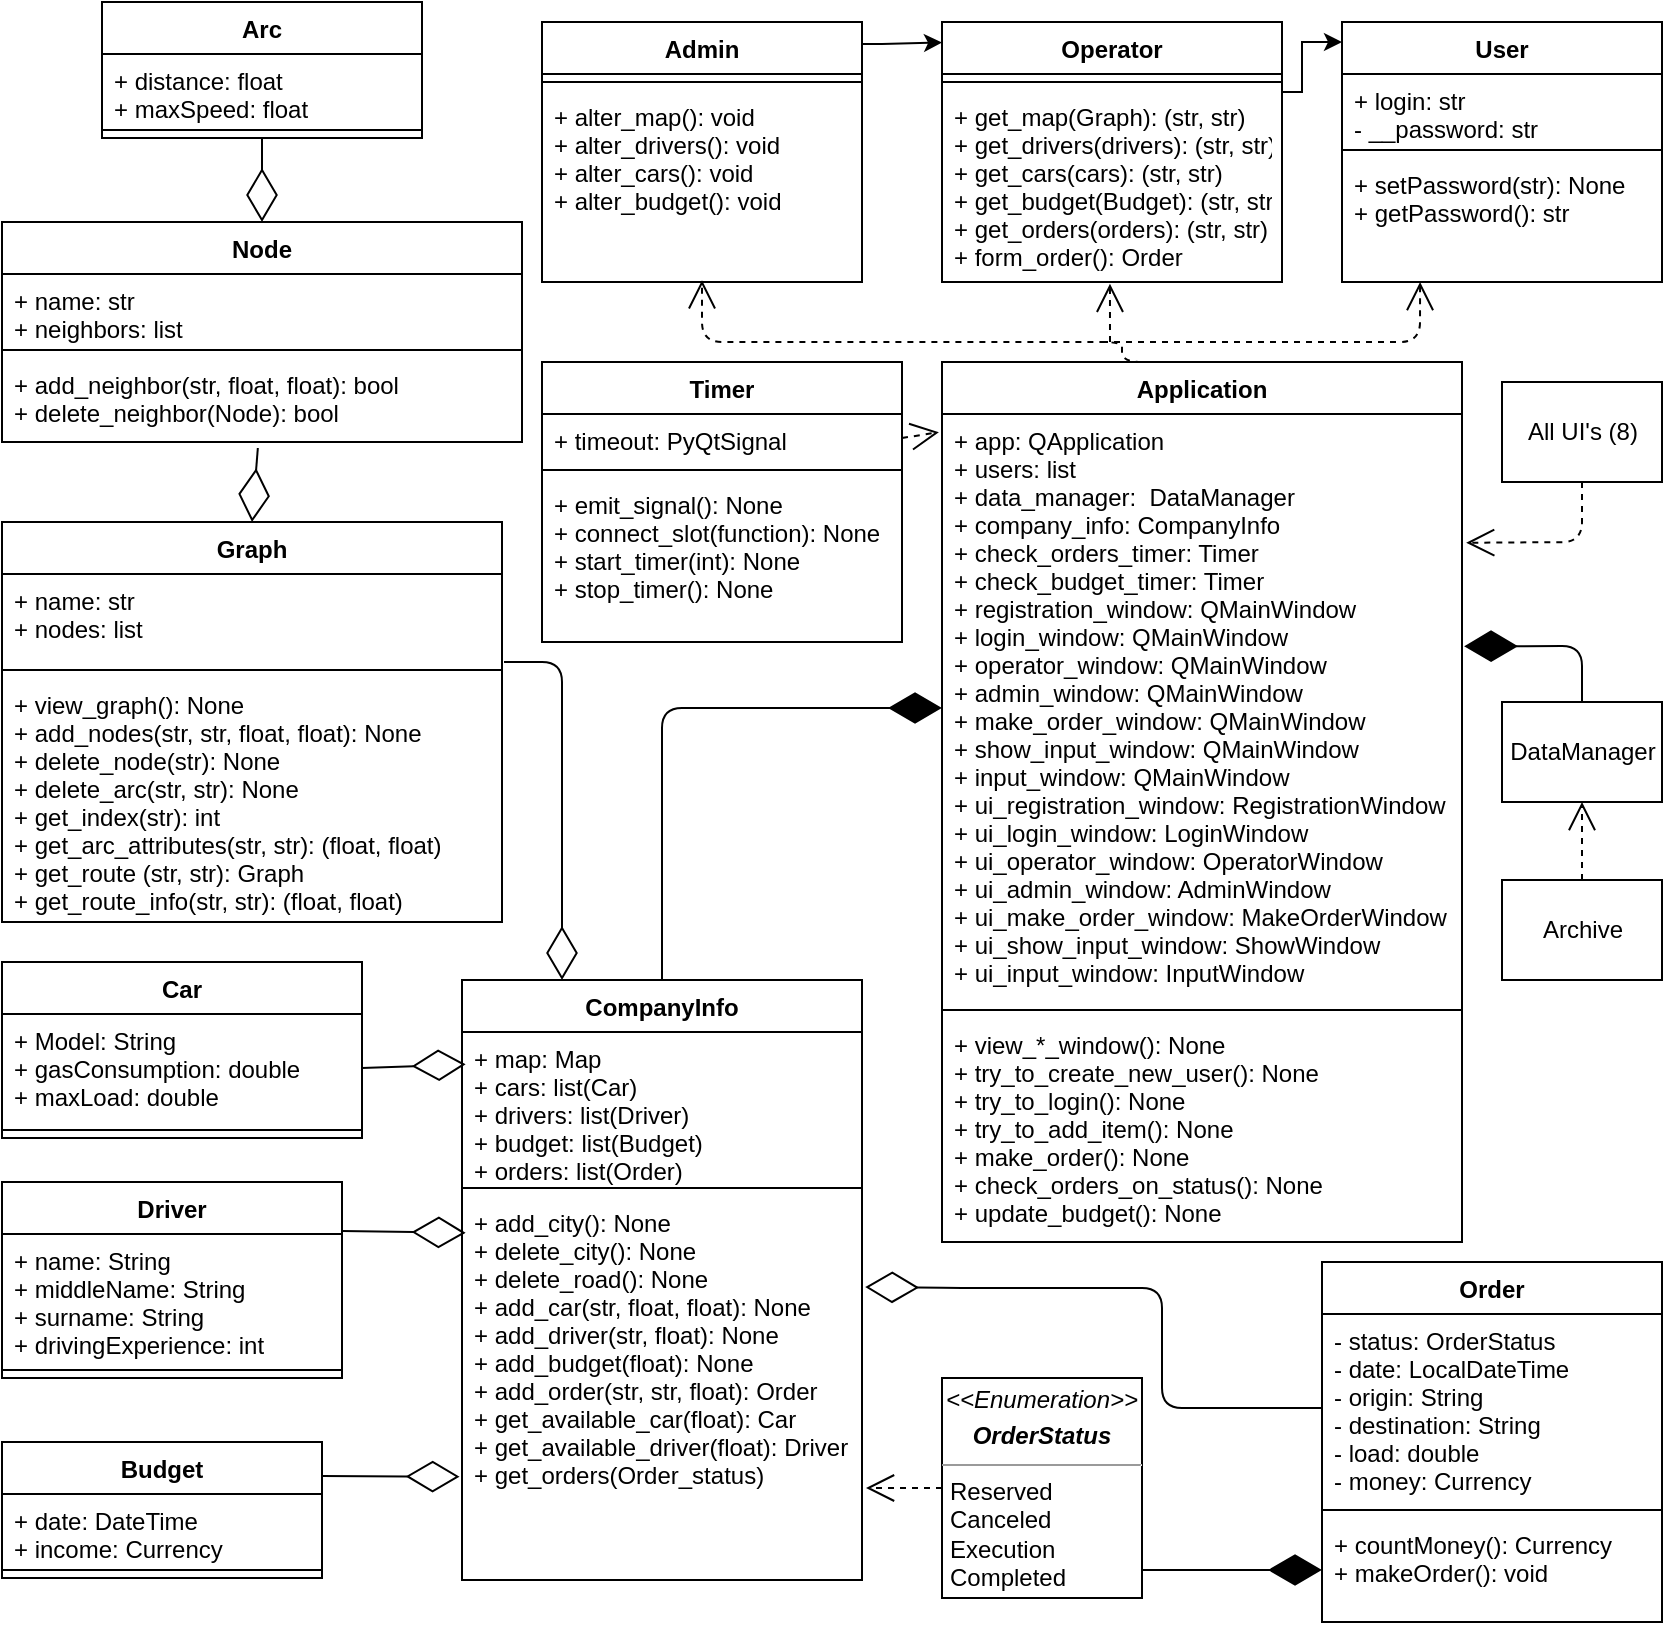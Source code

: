 <mxfile version="13.7.3" type="device"><diagram id="zYG29IwSG3MTXSyZBGcz" name="Page-1"><mxGraphModel dx="1172" dy="601" grid="1" gridSize="10" guides="1" tooltips="1" connect="1" arrows="1" fold="1" page="1" pageScale="1" pageWidth="850" pageHeight="1100" math="0" shadow="0"><root><mxCell id="0"/><mxCell id="1" parent="0"/><mxCell id="arPJI9DO2cbW_TOHwRf3-25" value="" style="endArrow=diamondThin;endFill=0;endSize=24;html=1;entryX=0.5;entryY=0;entryDx=0;entryDy=0;exitX=0.5;exitY=1;exitDx=0;exitDy=0;" parent="1" source="arPJI9DO2cbW_TOHwRf3-1" target="arPJI9DO2cbW_TOHwRf3-5" edge="1"><mxGeometry width="160" relative="1" as="geometry"><mxPoint x="129.04" y="140" as="sourcePoint"/><mxPoint x="500" y="280" as="targetPoint"/></mxGeometry></mxCell><mxCell id="arPJI9DO2cbW_TOHwRf3-28" value="" style="endArrow=diamondThin;endFill=0;endSize=24;html=1;entryX=0.5;entryY=0;entryDx=0;entryDy=0;exitX=0.492;exitY=1.071;exitDx=0;exitDy=0;exitPerimeter=0;" parent="1" source="arPJI9DO2cbW_TOHwRf3-8" target="arPJI9DO2cbW_TOHwRf3-17" edge="1"><mxGeometry width="160" relative="1" as="geometry"><mxPoint x="230" y="380" as="sourcePoint"/><mxPoint x="170" y="210" as="targetPoint"/></mxGeometry></mxCell><mxCell id="arPJI9DO2cbW_TOHwRf3-5" value="Node" style="swimlane;fontStyle=1;align=center;verticalAlign=top;childLayout=stackLayout;horizontal=1;startSize=26;horizontalStack=0;resizeParent=1;resizeParentMax=0;resizeLast=0;collapsible=1;marginBottom=0;" parent="1" vertex="1"><mxGeometry x="10" y="110" width="260" height="110" as="geometry"><mxRectangle x="80" y="210" width="60" height="26" as="alternateBounds"/></mxGeometry></mxCell><mxCell id="arPJI9DO2cbW_TOHwRf3-6" value="+ name: str&#10;+ neighbors: list" style="text;strokeColor=none;fillColor=none;align=left;verticalAlign=top;spacingLeft=4;spacingRight=4;overflow=hidden;rotatable=0;points=[[0,0.5],[1,0.5]];portConstraint=eastwest;" parent="arPJI9DO2cbW_TOHwRf3-5" vertex="1"><mxGeometry y="26" width="260" height="34" as="geometry"/></mxCell><mxCell id="arPJI9DO2cbW_TOHwRf3-7" value="" style="line;strokeWidth=1;fillColor=none;align=left;verticalAlign=middle;spacingTop=-1;spacingLeft=3;spacingRight=3;rotatable=0;labelPosition=right;points=[];portConstraint=eastwest;" parent="arPJI9DO2cbW_TOHwRf3-5" vertex="1"><mxGeometry y="60" width="260" height="8" as="geometry"/></mxCell><mxCell id="arPJI9DO2cbW_TOHwRf3-8" value="+ add_neighbor(str, float, float): bool&#10;+ delete_neighbor(Node): bool" style="text;strokeColor=none;fillColor=none;align=left;verticalAlign=top;spacingLeft=4;spacingRight=4;overflow=hidden;rotatable=0;points=[[0,0.5],[1,0.5]];portConstraint=eastwest;" parent="arPJI9DO2cbW_TOHwRf3-5" vertex="1"><mxGeometry y="68" width="260" height="42" as="geometry"/></mxCell><mxCell id="arPJI9DO2cbW_TOHwRf3-1" value="Arc" style="swimlane;fontStyle=1;align=center;verticalAlign=top;childLayout=stackLayout;horizontal=1;startSize=26;horizontalStack=0;resizeParent=1;resizeParentMax=0;resizeLast=0;collapsible=1;marginBottom=0;" parent="1" vertex="1"><mxGeometry x="60" width="160" height="68" as="geometry"><mxRectangle x="50" width="60" height="26" as="alternateBounds"/></mxGeometry></mxCell><mxCell id="arPJI9DO2cbW_TOHwRf3-2" value="+ distance: float&#10;+ maxSpeed: float&#10;" style="text;strokeColor=none;fillColor=none;align=left;verticalAlign=top;spacingLeft=4;spacingRight=4;overflow=hidden;rotatable=0;points=[[0,0.5],[1,0.5]];portConstraint=eastwest;" parent="arPJI9DO2cbW_TOHwRf3-1" vertex="1"><mxGeometry y="26" width="160" height="34" as="geometry"/></mxCell><mxCell id="arPJI9DO2cbW_TOHwRf3-3" value="" style="line;strokeWidth=1;fillColor=none;align=left;verticalAlign=middle;spacingTop=-1;spacingLeft=3;spacingRight=3;rotatable=0;labelPosition=right;points=[];portConstraint=eastwest;" parent="arPJI9DO2cbW_TOHwRf3-1" vertex="1"><mxGeometry y="60" width="160" height="8" as="geometry"/></mxCell><mxCell id="arPJI9DO2cbW_TOHwRf3-17" value="Graph" style="swimlane;fontStyle=1;align=center;verticalAlign=top;childLayout=stackLayout;horizontal=1;startSize=26;horizontalStack=0;resizeParent=1;resizeParentMax=0;resizeLast=0;collapsible=1;marginBottom=0;" parent="1" vertex="1"><mxGeometry x="10" y="260" width="250" height="200" as="geometry"/></mxCell><mxCell id="arPJI9DO2cbW_TOHwRf3-18" value="+ name: str&#10;+ nodes: list&#10;" style="text;strokeColor=none;fillColor=none;align=left;verticalAlign=top;spacingLeft=4;spacingRight=4;overflow=hidden;rotatable=0;points=[[0,0.5],[1,0.5]];portConstraint=eastwest;" parent="arPJI9DO2cbW_TOHwRf3-17" vertex="1"><mxGeometry y="26" width="250" height="44" as="geometry"/></mxCell><mxCell id="arPJI9DO2cbW_TOHwRf3-19" value="" style="line;strokeWidth=1;fillColor=none;align=left;verticalAlign=middle;spacingTop=-1;spacingLeft=3;spacingRight=3;rotatable=0;labelPosition=right;points=[];portConstraint=eastwest;" parent="arPJI9DO2cbW_TOHwRf3-17" vertex="1"><mxGeometry y="70" width="250" height="8" as="geometry"/></mxCell><mxCell id="arPJI9DO2cbW_TOHwRf3-20" value="+ view_graph(): None&#10;+ add_nodes(str, str, float, float): None&#10;+ delete_node(str): None&#10;+ delete_arc(str, str): None&#10;+ get_index(str): int&#10;+ get_arc_attributes(str, str): (float, float)&#10;+ get_route (str, str): Graph&#10;+ get_route_info(str, str): (float, float)&#10;" style="text;strokeColor=none;fillColor=none;align=left;verticalAlign=top;spacingLeft=4;spacingRight=4;overflow=hidden;rotatable=0;points=[[0,0.5],[1,0.5]];portConstraint=eastwest;" parent="arPJI9DO2cbW_TOHwRf3-17" vertex="1"><mxGeometry y="78" width="250" height="122" as="geometry"/></mxCell><mxCell id="_fgMp1XYWvttCRDqcN4R-23" value="Application" style="swimlane;fontStyle=1;align=center;verticalAlign=top;childLayout=stackLayout;horizontal=1;startSize=26;horizontalStack=0;resizeParent=1;resizeParentMax=0;resizeLast=0;collapsible=1;marginBottom=0;" parent="1" vertex="1"><mxGeometry x="480" y="180" width="260" height="440" as="geometry"/></mxCell><mxCell id="_fgMp1XYWvttCRDqcN4R-24" value="+ app: QApplication&#10;+ users: list&#10;+ data_manager:  DataManager&#10;+ company_info: CompanyInfo&#10;+ check_orders_timer: Timer&#10;+ check_budget_timer: Timer&#10;+ registration_window: QMainWindow&#10;+ login_window: QMainWindow&#10;+ operator_window: QMainWindow&#10;+ admin_window: QMainWindow&#10;+ make_order_window: QMainWindow&#10;+ show_input_window: QMainWindow&#10;+ input_window: QMainWindow&#10;+ ui_registration_window: RegistrationWindow&#10;+ ui_login_window: LoginWindow&#10;+ ui_operator_window: OperatorWindow&#10;+ ui_admin_window: AdminWindow&#10;+ ui_make_order_window: MakeOrderWindow&#10;+ ui_show_input_window: ShowWindow&#10;+ ui_input_window: InputWindow" style="text;strokeColor=none;fillColor=none;align=left;verticalAlign=top;spacingLeft=4;spacingRight=4;overflow=hidden;rotatable=0;points=[[0,0.5],[1,0.5]];portConstraint=eastwest;" parent="_fgMp1XYWvttCRDqcN4R-23" vertex="1"><mxGeometry y="26" width="260" height="294" as="geometry"/></mxCell><mxCell id="_fgMp1XYWvttCRDqcN4R-25" value="" style="line;strokeWidth=1;fillColor=none;align=left;verticalAlign=middle;spacingTop=-1;spacingLeft=3;spacingRight=3;rotatable=0;labelPosition=right;points=[];portConstraint=eastwest;" parent="_fgMp1XYWvttCRDqcN4R-23" vertex="1"><mxGeometry y="320" width="260" height="8" as="geometry"/></mxCell><mxCell id="_fgMp1XYWvttCRDqcN4R-26" value="+ view_*_window(): None&#10;+ try_to_create_new_user(): None&#10;+ try_to_login(): None&#10;+ try_to_add_item(): None&#10;+ make_order(): None&#10;+ check_orders_on_status(): None&#10;+ update_budget(): None" style="text;strokeColor=none;fillColor=none;align=left;verticalAlign=top;spacingLeft=4;spacingRight=4;overflow=hidden;rotatable=0;points=[[0,0.5],[1,0.5]];portConstraint=eastwest;" parent="_fgMp1XYWvttCRDqcN4R-23" vertex="1"><mxGeometry y="328" width="260" height="112" as="geometry"/></mxCell><mxCell id="arPJI9DO2cbW_TOHwRf3-77" value="&lt;p style=&quot;margin: 0px ; margin-top: 4px ; text-align: center&quot;&gt;&lt;i&gt;&amp;lt;&amp;lt;Enumeration&amp;gt;&amp;gt;&lt;/i&gt;&lt;br&gt;&lt;/p&gt;&lt;p style=&quot;margin: 0px ; margin-top: 4px ; text-align: center&quot;&gt;&lt;b&gt;&lt;i&gt;OrderStatus&lt;/i&gt;&lt;/b&gt;&lt;/p&gt;&lt;hr size=&quot;1&quot;&gt;&lt;p style=&quot;margin: 0px ; margin-left: 4px&quot;&gt;Reserved&lt;/p&gt;&lt;p style=&quot;margin: 0px ; margin-left: 4px&quot;&gt;Canceled&lt;/p&gt;&lt;p style=&quot;margin: 0px ; margin-left: 4px&quot;&gt;Execution&lt;/p&gt;&lt;p style=&quot;margin: 0px ; margin-left: 4px&quot;&gt;Completed&lt;/p&gt;" style="verticalAlign=top;align=left;overflow=fill;fontSize=12;fontFamily=Helvetica;html=1;" parent="1" vertex="1"><mxGeometry x="480" y="688" width="100" height="110" as="geometry"/></mxCell><mxCell id="arPJI9DO2cbW_TOHwRf3-87" value="" style="endArrow=diamondThin;endFill=1;endSize=24;html=1;entryX=0;entryY=0.5;entryDx=0;entryDy=0;" parent="1" target="arPJI9DO2cbW_TOHwRf3-81" edge="1"><mxGeometry width="160" relative="1" as="geometry"><mxPoint x="580" y="784" as="sourcePoint"/><mxPoint x="780" y="750" as="targetPoint"/><Array as="points"/></mxGeometry></mxCell><mxCell id="xHrTFrJ5D4uUesAbxYRr-3" value="User" style="swimlane;fontStyle=1;align=center;verticalAlign=top;childLayout=stackLayout;horizontal=1;startSize=26;horizontalStack=0;resizeParent=1;resizeParentMax=0;resizeLast=0;collapsible=1;marginBottom=0;" parent="1" vertex="1"><mxGeometry x="680" y="10" width="160" height="130" as="geometry"/></mxCell><mxCell id="xHrTFrJ5D4uUesAbxYRr-4" value="+ login: str&#10;- __password: str&#10;" style="text;strokeColor=none;fillColor=none;align=left;verticalAlign=top;spacingLeft=4;spacingRight=4;overflow=hidden;rotatable=0;points=[[0,0.5],[1,0.5]];portConstraint=eastwest;" parent="xHrTFrJ5D4uUesAbxYRr-3" vertex="1"><mxGeometry y="26" width="160" height="34" as="geometry"/></mxCell><mxCell id="xHrTFrJ5D4uUesAbxYRr-5" value="" style="line;strokeWidth=1;fillColor=none;align=left;verticalAlign=middle;spacingTop=-1;spacingLeft=3;spacingRight=3;rotatable=0;labelPosition=right;points=[];portConstraint=eastwest;" parent="xHrTFrJ5D4uUesAbxYRr-3" vertex="1"><mxGeometry y="60" width="160" height="8" as="geometry"/></mxCell><mxCell id="xHrTFrJ5D4uUesAbxYRr-6" value="+ setPassword(str): None&#10;+ getPassword(): str" style="text;strokeColor=none;fillColor=none;align=left;verticalAlign=top;spacingLeft=4;spacingRight=4;overflow=hidden;rotatable=0;points=[[0,0.5],[1,0.5]];portConstraint=eastwest;" parent="xHrTFrJ5D4uUesAbxYRr-3" vertex="1"><mxGeometry y="68" width="160" height="62" as="geometry"/></mxCell><mxCell id="arPJI9DO2cbW_TOHwRf3-43" value="Operator" style="swimlane;fontStyle=1;align=center;verticalAlign=top;childLayout=stackLayout;horizontal=1;startSize=26;horizontalStack=0;resizeParent=1;resizeParentMax=0;resizeLast=0;collapsible=1;marginBottom=0;" parent="1" vertex="1"><mxGeometry x="480" y="10" width="170" height="130" as="geometry"/></mxCell><mxCell id="arPJI9DO2cbW_TOHwRf3-45" value="" style="line;strokeWidth=1;fillColor=none;align=left;verticalAlign=middle;spacingTop=-1;spacingLeft=3;spacingRight=3;rotatable=0;labelPosition=right;points=[];portConstraint=eastwest;" parent="arPJI9DO2cbW_TOHwRf3-43" vertex="1"><mxGeometry y="26" width="170" height="8" as="geometry"/></mxCell><mxCell id="arPJI9DO2cbW_TOHwRf3-46" value="+ get_map(Graph): (str, str)&#10;+ get_drivers(drivers): (str, str)&#10;+ get_cars(cars): (str, str)&#10;+ get_budget(Budget): (str, str)&#10;+ get_orders(orders): (str, str)&#10;+ form_order(): Order&#10;" style="text;strokeColor=none;fillColor=none;align=left;verticalAlign=top;spacingLeft=4;spacingRight=4;overflow=hidden;rotatable=0;points=[[0,0.5],[1,0.5]];portConstraint=eastwest;" parent="arPJI9DO2cbW_TOHwRf3-43" vertex="1"><mxGeometry y="34" width="170" height="96" as="geometry"/></mxCell><mxCell id="arPJI9DO2cbW_TOHwRf3-47" value="Admin" style="swimlane;fontStyle=1;align=center;verticalAlign=top;childLayout=stackLayout;horizontal=1;startSize=26;horizontalStack=0;resizeParent=1;resizeParentMax=0;resizeLast=0;collapsible=1;marginBottom=0;" parent="1" vertex="1"><mxGeometry x="280" y="10" width="160" height="130" as="geometry"/></mxCell><mxCell id="arPJI9DO2cbW_TOHwRf3-49" value="" style="line;strokeWidth=1;fillColor=none;align=left;verticalAlign=middle;spacingTop=-1;spacingLeft=3;spacingRight=3;rotatable=0;labelPosition=right;points=[];portConstraint=eastwest;" parent="arPJI9DO2cbW_TOHwRf3-47" vertex="1"><mxGeometry y="26" width="160" height="8" as="geometry"/></mxCell><mxCell id="arPJI9DO2cbW_TOHwRf3-50" value="+ alter_map(): void&#10;+ alter_drivers(): void&#10;+ alter_cars(): void&#10;+ alter_budget(): void&#10;" style="text;strokeColor=none;fillColor=none;align=left;verticalAlign=top;spacingLeft=4;spacingRight=4;overflow=hidden;rotatable=0;points=[[0,0.5],[1,0.5]];portConstraint=eastwest;" parent="arPJI9DO2cbW_TOHwRf3-47" vertex="1"><mxGeometry y="34" width="160" height="96" as="geometry"/></mxCell><mxCell id="xHrTFrJ5D4uUesAbxYRr-1" value="" style="endArrow=diamondThin;endFill=0;endSize=24;html=1;exitX=0;exitY=0.5;exitDx=0;exitDy=0;entryX=1.008;entryY=0.237;entryDx=0;entryDy=0;entryPerimeter=0;" parent="1" source="arPJI9DO2cbW_TOHwRf3-79" target="arPJI9DO2cbW_TOHwRf3-72" edge="1"><mxGeometry width="160" relative="1" as="geometry"><mxPoint x="660" y="830.002" as="sourcePoint"/><mxPoint x="790" y="560" as="targetPoint"/><Array as="points"><mxPoint x="590" y="703"/><mxPoint x="590" y="643"/><mxPoint x="490" y="643"/></Array></mxGeometry></mxCell><mxCell id="xHrTFrJ5D4uUesAbxYRr-2" value="" style="endArrow=diamondThin;endFill=1;endSize=24;html=1;exitX=0.5;exitY=0;exitDx=0;exitDy=0;entryX=0;entryY=0.5;entryDx=0;entryDy=0;" parent="1" source="arPJI9DO2cbW_TOHwRf3-69" edge="1"><mxGeometry width="160" relative="1" as="geometry"><mxPoint x="353.04" y="702.002" as="sourcePoint"/><mxPoint x="480" y="353.0" as="targetPoint"/><Array as="points"><mxPoint x="340" y="353"/></Array></mxGeometry></mxCell><mxCell id="xHrTFrJ5D4uUesAbxYRr-13" style="edgeStyle=orthogonalEdgeStyle;rounded=0;orthogonalLoop=1;jettySize=auto;html=1;exitX=1;exitY=0.25;exitDx=0;exitDy=0;" parent="1" source="arPJI9DO2cbW_TOHwRf3-43" edge="1"><mxGeometry relative="1" as="geometry"><mxPoint x="680" y="20" as="targetPoint"/><Array as="points"><mxPoint x="660" y="45"/><mxPoint x="660" y="20"/></Array><mxPoint x="640" y="20" as="sourcePoint"/></mxGeometry></mxCell><mxCell id="xHrTFrJ5D4uUesAbxYRr-14" style="edgeStyle=orthogonalEdgeStyle;rounded=0;orthogonalLoop=1;jettySize=auto;html=1;entryX=0;entryY=0.079;entryDx=0;entryDy=0;entryPerimeter=0;" parent="1" source="arPJI9DO2cbW_TOHwRf3-47" target="arPJI9DO2cbW_TOHwRf3-43" edge="1"><mxGeometry relative="1" as="geometry"><mxPoint x="470" y="170" as="targetPoint"/><Array as="points"><mxPoint x="450" y="21"/><mxPoint x="450" y="21"/></Array><mxPoint x="340" y="160" as="sourcePoint"/></mxGeometry></mxCell><mxCell id="xHrTFrJ5D4uUesAbxYRr-22" value="" style="endArrow=diamondThin;endFill=0;endSize=24;html=1;entryX=0.25;entryY=0;entryDx=0;entryDy=0;exitX=1.004;exitY=1;exitDx=0;exitDy=0;exitPerimeter=0;" parent="1" source="arPJI9DO2cbW_TOHwRf3-18" target="arPJI9DO2cbW_TOHwRf3-69" edge="1"><mxGeometry width="160" relative="1" as="geometry"><mxPoint x="242" y="377" as="sourcePoint"/><mxPoint x="140" y="380" as="targetPoint"/><Array as="points"><mxPoint x="290" y="330"/></Array></mxGeometry></mxCell><mxCell id="xHrTFrJ5D4uUesAbxYRr-23" value="" style="endArrow=diamondThin;endFill=0;endSize=24;html=1;entryX=0.009;entryY=0.218;entryDx=0;entryDy=0;exitX=1;exitY=0.5;exitDx=0;exitDy=0;entryPerimeter=0;" parent="1" source="arPJI9DO2cbW_TOHwRf3-61" target="arPJI9DO2cbW_TOHwRf3-70" edge="1"><mxGeometry width="160" relative="1" as="geometry"><mxPoint x="200" y="820" as="sourcePoint"/><mxPoint x="370" y="524" as="targetPoint"/><Array as="points"/></mxGeometry></mxCell><mxCell id="xHrTFrJ5D4uUesAbxYRr-24" value="" style="endArrow=diamondThin;endFill=0;endSize=24;html=1;exitX=1;exitY=0.25;exitDx=0;exitDy=0;entryX=0.009;entryY=0.096;entryDx=0;entryDy=0;entryPerimeter=0;" parent="1" source="arPJI9DO2cbW_TOHwRf3-52" target="arPJI9DO2cbW_TOHwRf3-72" edge="1"><mxGeometry width="160" relative="1" as="geometry"><mxPoint x="340" y="820" as="sourcePoint"/><mxPoint x="500" y="820" as="targetPoint"/><Array as="points"/></mxGeometry></mxCell><mxCell id="HMqEzL-CKSnQVxYjDHal-2" value="" style="endArrow=open;endSize=12;dashed=1;html=1;entryX=0.5;entryY=0.991;entryDx=0;entryDy=0;entryPerimeter=0;exitX=0.5;exitY=0;exitDx=0;exitDy=0;" parent="1" source="_fgMp1XYWvttCRDqcN4R-23" target="arPJI9DO2cbW_TOHwRf3-50" edge="1"><mxGeometry width="160" relative="1" as="geometry"><mxPoint x="610" y="180" as="sourcePoint"/><mxPoint x="500" y="320" as="targetPoint"/><Array as="points"><mxPoint x="570" y="180"/><mxPoint x="570" y="170"/><mxPoint x="360" y="170"/></Array></mxGeometry></mxCell><mxCell id="HMqEzL-CKSnQVxYjDHal-3" value="" style="endArrow=open;endSize=12;dashed=1;html=1;entryX=0.494;entryY=1.009;entryDx=0;entryDy=0;entryPerimeter=0;" parent="1" target="arPJI9DO2cbW_TOHwRf3-46" edge="1"><mxGeometry width="160" relative="1" as="geometry"><mxPoint x="564" y="170" as="sourcePoint"/><mxPoint x="370" y="159.046" as="targetPoint"/><Array as="points"/></mxGeometry></mxCell><mxCell id="HMqEzL-CKSnQVxYjDHal-4" value="" style="endArrow=open;endSize=12;dashed=1;html=1;entryX=0.244;entryY=1;entryDx=0;entryDy=0;entryPerimeter=0;" parent="1" target="xHrTFrJ5D4uUesAbxYRr-6" edge="1"><mxGeometry width="160" relative="1" as="geometry"><mxPoint x="560" y="170" as="sourcePoint"/><mxPoint x="569.04" y="160.954" as="targetPoint"/><Array as="points"><mxPoint x="719" y="170"/></Array></mxGeometry></mxCell><mxCell id="HMqEzL-CKSnQVxYjDHal-5" value="" style="endArrow=diamondThin;endFill=0;endSize=24;html=1;exitX=1;exitY=0.25;exitDx=0;exitDy=0;entryX=-0.006;entryY=0.731;entryDx=0;entryDy=0;entryPerimeter=0;" parent="1" source="arPJI9DO2cbW_TOHwRf3-91" target="arPJI9DO2cbW_TOHwRf3-72" edge="1"><mxGeometry width="160" relative="1" as="geometry"><mxPoint x="225" y="888" as="sourcePoint"/><mxPoint x="368.01" y="677.008" as="targetPoint"/><Array as="points"/></mxGeometry></mxCell><mxCell id="_fgMp1XYWvttCRDqcN4R-11" value="" style="endArrow=open;endSize=12;dashed=1;html=1;entryX=-0.006;entryY=0.031;entryDx=0;entryDy=0;entryPerimeter=0;exitX=1;exitY=0.5;exitDx=0;exitDy=0;" parent="1" source="_fgMp1XYWvttCRDqcN4R-7" edge="1"><mxGeometry width="160" relative="1" as="geometry"><mxPoint x="570" y="210" as="sourcePoint"/><mxPoint x="478.44" y="215.114" as="targetPoint"/><Array as="points"/></mxGeometry></mxCell><mxCell id="_fgMp1XYWvttCRDqcN4R-15" value="" style="endArrow=open;endSize=12;dashed=1;html=1;exitX=0;exitY=0.5;exitDx=0;exitDy=0;" parent="1" source="arPJI9DO2cbW_TOHwRf3-77" edge="1"><mxGeometry width="160" relative="1" as="geometry"><mxPoint x="765" y="880" as="sourcePoint"/><mxPoint x="442" y="743" as="targetPoint"/><Array as="points"/></mxGeometry></mxCell><mxCell id="arPJI9DO2cbW_TOHwRf3-60" value="Car" style="swimlane;fontStyle=1;align=center;verticalAlign=top;childLayout=stackLayout;horizontal=1;startSize=26;horizontalStack=0;resizeParent=1;resizeParentMax=0;resizeLast=0;collapsible=1;marginBottom=0;" parent="1" vertex="1"><mxGeometry x="10" y="480" width="180" height="88" as="geometry"><mxRectangle x="40" y="601" width="50" height="26" as="alternateBounds"/></mxGeometry></mxCell><mxCell id="arPJI9DO2cbW_TOHwRf3-61" value="+ Model: String&#10;+ gasConsumption: double&#10;+ maxLoad: double&#10;" style="text;strokeColor=none;fillColor=none;align=left;verticalAlign=top;spacingLeft=4;spacingRight=4;overflow=hidden;rotatable=0;points=[[0,0.5],[1,0.5]];portConstraint=eastwest;" parent="arPJI9DO2cbW_TOHwRf3-60" vertex="1"><mxGeometry y="26" width="180" height="54" as="geometry"/></mxCell><mxCell id="arPJI9DO2cbW_TOHwRf3-62" value="" style="line;strokeWidth=1;fillColor=none;align=left;verticalAlign=middle;spacingTop=-1;spacingLeft=3;spacingRight=3;rotatable=0;labelPosition=right;points=[];portConstraint=eastwest;" parent="arPJI9DO2cbW_TOHwRf3-60" vertex="1"><mxGeometry y="80" width="180" height="8" as="geometry"/></mxCell><mxCell id="arPJI9DO2cbW_TOHwRf3-52" value="Driver" style="swimlane;fontStyle=1;align=center;verticalAlign=top;childLayout=stackLayout;horizontal=1;startSize=26;horizontalStack=0;resizeParent=1;resizeParentMax=0;resizeLast=0;collapsible=1;marginBottom=0;" parent="1" vertex="1"><mxGeometry x="10" y="590" width="170" height="98" as="geometry"><mxRectangle x="45" y="820" width="70" height="26" as="alternateBounds"/></mxGeometry></mxCell><mxCell id="arPJI9DO2cbW_TOHwRf3-53" value="+ name: String&#10;+ middleName: String&#10;+ surname: String&#10;+ drivingExperience: int&#10;" style="text;strokeColor=none;fillColor=none;align=left;verticalAlign=top;spacingLeft=4;spacingRight=4;overflow=hidden;rotatable=0;points=[[0,0.5],[1,0.5]];portConstraint=eastwest;" parent="arPJI9DO2cbW_TOHwRf3-52" vertex="1"><mxGeometry y="26" width="170" height="64" as="geometry"/></mxCell><mxCell id="arPJI9DO2cbW_TOHwRf3-54" value="" style="line;strokeWidth=1;fillColor=none;align=left;verticalAlign=middle;spacingTop=-1;spacingLeft=3;spacingRight=3;rotatable=0;labelPosition=right;points=[];portConstraint=eastwest;" parent="arPJI9DO2cbW_TOHwRf3-52" vertex="1"><mxGeometry y="90" width="170" height="8" as="geometry"/></mxCell><mxCell id="arPJI9DO2cbW_TOHwRf3-91" value="Budget" style="swimlane;fontStyle=1;align=center;verticalAlign=top;childLayout=stackLayout;horizontal=1;startSize=26;horizontalStack=0;resizeParent=1;resizeParentMax=0;resizeLast=0;collapsible=1;marginBottom=0;" parent="1" vertex="1"><mxGeometry x="10" y="720" width="160" height="68" as="geometry"/></mxCell><mxCell id="arPJI9DO2cbW_TOHwRf3-92" value="+ date: DateTime&#10;+ income: Currency" style="text;strokeColor=none;fillColor=none;align=left;verticalAlign=top;spacingLeft=4;spacingRight=4;overflow=hidden;rotatable=0;points=[[0,0.5],[1,0.5]];portConstraint=eastwest;" parent="arPJI9DO2cbW_TOHwRf3-91" vertex="1"><mxGeometry y="26" width="160" height="34" as="geometry"/></mxCell><mxCell id="arPJI9DO2cbW_TOHwRf3-93" value="" style="line;strokeWidth=1;fillColor=none;align=left;verticalAlign=middle;spacingTop=-1;spacingLeft=3;spacingRight=3;rotatable=0;labelPosition=right;points=[];portConstraint=eastwest;" parent="arPJI9DO2cbW_TOHwRf3-91" vertex="1"><mxGeometry y="60" width="160" height="8" as="geometry"/></mxCell><mxCell id="arPJI9DO2cbW_TOHwRf3-69" value="CompanyInfo" style="swimlane;fontStyle=1;align=center;verticalAlign=top;childLayout=stackLayout;horizontal=1;startSize=26;horizontalStack=0;resizeParent=1;resizeParentMax=0;resizeLast=0;collapsible=1;marginBottom=0;" parent="1" vertex="1"><mxGeometry x="240" y="489" width="200" height="300" as="geometry"/></mxCell><mxCell id="arPJI9DO2cbW_TOHwRf3-70" value="+ map: Map&#10;+ cars: list(Car)&#10;+ drivers: list(Driver)&#10;+ budget: list(Budget)&#10;+ orders: list(Order)" style="text;strokeColor=none;fillColor=none;align=left;verticalAlign=top;spacingLeft=4;spacingRight=4;overflow=hidden;rotatable=0;points=[[0,0.5],[1,0.5]];portConstraint=eastwest;" parent="arPJI9DO2cbW_TOHwRf3-69" vertex="1"><mxGeometry y="26" width="200" height="74" as="geometry"/></mxCell><mxCell id="arPJI9DO2cbW_TOHwRf3-71" value="" style="line;strokeWidth=1;fillColor=none;align=left;verticalAlign=middle;spacingTop=-1;spacingLeft=3;spacingRight=3;rotatable=0;labelPosition=right;points=[];portConstraint=eastwest;" parent="arPJI9DO2cbW_TOHwRf3-69" vertex="1"><mxGeometry y="100" width="200" height="8" as="geometry"/></mxCell><mxCell id="arPJI9DO2cbW_TOHwRf3-72" value="+ add_city(): None&#10;+ delete_city(): None&#10;+ delete_road(): None&#10;+ add_car(str, float, float): None&#10;+ add_driver(str, float): None&#10;+ add_budget(float): None&#10;+ add_order(str, str, float): Order&#10;+ get_available_car(float): Car&#10;+ get_available_driver(float): Driver&#10;+ get_orders(Order_status)" style="text;strokeColor=none;fillColor=none;align=left;verticalAlign=top;spacingLeft=4;spacingRight=4;overflow=hidden;rotatable=0;points=[[0,0.5],[1,0.5]];portConstraint=eastwest;" parent="arPJI9DO2cbW_TOHwRf3-69" vertex="1"><mxGeometry y="108" width="200" height="192" as="geometry"/></mxCell><mxCell id="_fgMp1XYWvttCRDqcN4R-6" value="Timer" style="swimlane;fontStyle=1;align=center;verticalAlign=top;childLayout=stackLayout;horizontal=1;startSize=26;horizontalStack=0;resizeParent=1;resizeParentMax=0;resizeLast=0;collapsible=1;marginBottom=0;" parent="1" vertex="1"><mxGeometry x="280" y="180" width="180" height="140" as="geometry"/></mxCell><mxCell id="_fgMp1XYWvttCRDqcN4R-7" value="+ timeout: PyQtSignal" style="text;strokeColor=none;fillColor=none;align=left;verticalAlign=top;spacingLeft=4;spacingRight=4;overflow=hidden;rotatable=0;points=[[0,0.5],[1,0.5]];portConstraint=eastwest;" parent="_fgMp1XYWvttCRDqcN4R-6" vertex="1"><mxGeometry y="26" width="180" height="24" as="geometry"/></mxCell><mxCell id="_fgMp1XYWvttCRDqcN4R-8" value="" style="line;strokeWidth=1;fillColor=none;align=left;verticalAlign=middle;spacingTop=-1;spacingLeft=3;spacingRight=3;rotatable=0;labelPosition=right;points=[];portConstraint=eastwest;" parent="_fgMp1XYWvttCRDqcN4R-6" vertex="1"><mxGeometry y="50" width="180" height="8" as="geometry"/></mxCell><mxCell id="_fgMp1XYWvttCRDqcN4R-9" value="+ emit_signal(): None&#10;+ connect_slot(function): None&#10;+ start_timer(int): None&#10;+ stop_timer(): None&#10;" style="text;strokeColor=none;fillColor=none;align=left;verticalAlign=top;spacingLeft=4;spacingRight=4;overflow=hidden;rotatable=0;points=[[0,0.5],[1,0.5]];portConstraint=eastwest;" parent="_fgMp1XYWvttCRDqcN4R-6" vertex="1"><mxGeometry y="58" width="180" height="82" as="geometry"/></mxCell><mxCell id="_fgMp1XYWvttCRDqcN4R-27" value="All UI's (8)" style="html=1;" parent="1" vertex="1"><mxGeometry x="760" y="190" width="80" height="50" as="geometry"/></mxCell><mxCell id="_fgMp1XYWvttCRDqcN4R-28" value="" style="endArrow=open;endSize=12;dashed=1;html=1;entryX=1.008;entryY=0.219;entryDx=0;entryDy=0;entryPerimeter=0;exitX=0.5;exitY=1;exitDx=0;exitDy=0;" parent="1" source="_fgMp1XYWvttCRDqcN4R-27" target="_fgMp1XYWvttCRDqcN4R-24" edge="1"><mxGeometry width="160" relative="1" as="geometry"><mxPoint x="680.96" y="340" as="sourcePoint"/><mxPoint x="840" y="310" as="targetPoint"/><Array as="points"><mxPoint x="800" y="270"/></Array></mxGeometry></mxCell><mxCell id="arPJI9DO2cbW_TOHwRf3-78" value="Order" style="swimlane;fontStyle=1;align=center;verticalAlign=top;childLayout=stackLayout;horizontal=1;startSize=26;horizontalStack=0;resizeParent=1;resizeParentMax=0;resizeLast=0;collapsible=1;marginBottom=0;" parent="1" vertex="1"><mxGeometry x="670" y="630" width="170" height="180" as="geometry"/></mxCell><mxCell id="arPJI9DO2cbW_TOHwRf3-79" value="- status: OrderStatus&#10;- date: LocalDateTime&#10;- origin: String&#10;- destination: String&#10;- load: double&#10;- money: Currency" style="text;strokeColor=none;fillColor=none;align=left;verticalAlign=top;spacingLeft=4;spacingRight=4;overflow=hidden;rotatable=0;points=[[0,0.5],[1,0.5]];portConstraint=eastwest;" parent="arPJI9DO2cbW_TOHwRf3-78" vertex="1"><mxGeometry y="26" width="170" height="94" as="geometry"/></mxCell><mxCell id="arPJI9DO2cbW_TOHwRf3-80" value="" style="line;strokeWidth=1;fillColor=none;align=left;verticalAlign=middle;spacingTop=-1;spacingLeft=3;spacingRight=3;rotatable=0;labelPosition=right;points=[];portConstraint=eastwest;" parent="arPJI9DO2cbW_TOHwRf3-78" vertex="1"><mxGeometry y="120" width="170" height="8" as="geometry"/></mxCell><mxCell id="arPJI9DO2cbW_TOHwRf3-81" value="+ countMoney(): Currency&#10;+ makeOrder(): void" style="text;strokeColor=none;fillColor=none;align=left;verticalAlign=top;spacingLeft=4;spacingRight=4;overflow=hidden;rotatable=0;points=[[0,0.5],[1,0.5]];portConstraint=eastwest;" parent="arPJI9DO2cbW_TOHwRf3-78" vertex="1"><mxGeometry y="128" width="170" height="52" as="geometry"/></mxCell><mxCell id="1pXMS5CtDtPTM_OBZ91_-2" value="DataManager" style="html=1;" vertex="1" parent="1"><mxGeometry x="760" y="350" width="80" height="50" as="geometry"/></mxCell><mxCell id="1pXMS5CtDtPTM_OBZ91_-3" value="" style="endArrow=diamondThin;endFill=1;endSize=24;html=1;exitX=0.5;exitY=0;exitDx=0;exitDy=0;entryX=1.004;entryY=0.395;entryDx=0;entryDy=0;entryPerimeter=0;" edge="1" parent="1" source="1pXMS5CtDtPTM_OBZ91_-2" target="_fgMp1XYWvttCRDqcN4R-24"><mxGeometry width="160" relative="1" as="geometry"><mxPoint x="350" y="499" as="sourcePoint"/><mxPoint x="490" y="363.0" as="targetPoint"/><Array as="points"><mxPoint x="800" y="322"/></Array></mxGeometry></mxCell><mxCell id="1pXMS5CtDtPTM_OBZ91_-4" value="Archive" style="html=1;" vertex="1" parent="1"><mxGeometry x="760" y="439" width="80" height="50" as="geometry"/></mxCell><mxCell id="1pXMS5CtDtPTM_OBZ91_-6" value="" style="endArrow=open;endSize=12;dashed=1;html=1;entryX=0.5;entryY=1;entryDx=0;entryDy=0;exitX=0.5;exitY=0;exitDx=0;exitDy=0;" edge="1" parent="1" source="1pXMS5CtDtPTM_OBZ91_-4" target="1pXMS5CtDtPTM_OBZ91_-2"><mxGeometry width="160" relative="1" as="geometry"><mxPoint x="620" y="190" as="sourcePoint"/><mxPoint x="370" y="149.136" as="targetPoint"/><Array as="points"/></mxGeometry></mxCell></root></mxGraphModel></diagram></mxfile>